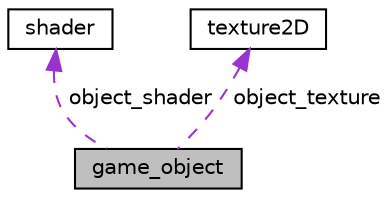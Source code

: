 digraph "game_object"
{
  edge [fontname="Helvetica",fontsize="10",labelfontname="Helvetica",labelfontsize="10"];
  node [fontname="Helvetica",fontsize="10",shape=record];
  Node1 [label="game_object",height=0.2,width=0.4,color="black", fillcolor="grey75", style="filled", fontcolor="black"];
  Node2 -> Node1 [dir="back",color="darkorchid3",fontsize="10",style="dashed",label=" object_shader" ,fontname="Helvetica"];
  Node2 [label="shader",height=0.2,width=0.4,color="black", fillcolor="white", style="filled",URL="$classshader.html"];
  Node3 -> Node1 [dir="back",color="darkorchid3",fontsize="10",style="dashed",label=" object_texture" ,fontname="Helvetica"];
  Node3 [label="texture2D",height=0.2,width=0.4,color="black", fillcolor="white", style="filled",URL="$classtexture2_d.html"];
}
